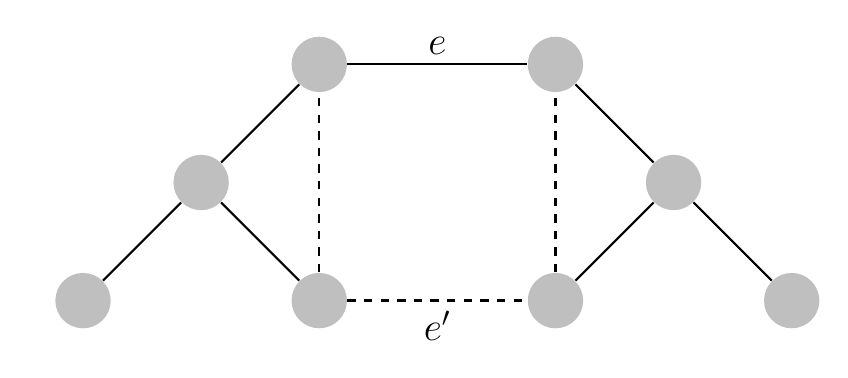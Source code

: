 \usetikzlibrary{backgrounds, fit, positioning}

\tikzstyle{vertex}=[circle,fill=black!25,minimum size=20pt,inner sep=0pt]
\tikzstyle{edge} = [draw,thick,-]

\begin{tikzpicture}[auto,swap, font = \Large]
    % vertices
    \foreach \pos/\name in {{(0,0)/a}, {(3,0)/b}, {(0,3)/c}, {(3,3)/d}, {(-1.5,1.5)/e}, {(4.5,1.5)/f}, {(-3,0)/g}, {(6,0)/h}}
        \node[vertex] (\name) at \pos {};
        
    % Connect vertices with edges and draw weights
    \foreach \source/ \dest/\style    in {a/c/dashed, a/e/, b/d/dashed, b/f/, c/e/, b/d/dashed, d/f/, e/g/, f/h/}
        \path[edge, \style] (\source) -- node[] {} (\dest);
        
    \path[edge] (c) -- node[above, font = \Large]{$e$} (d);
    \path[edge, dashed] (a) -- node[below, font = \Large]{$e'$} (b);
\end{tikzpicture}